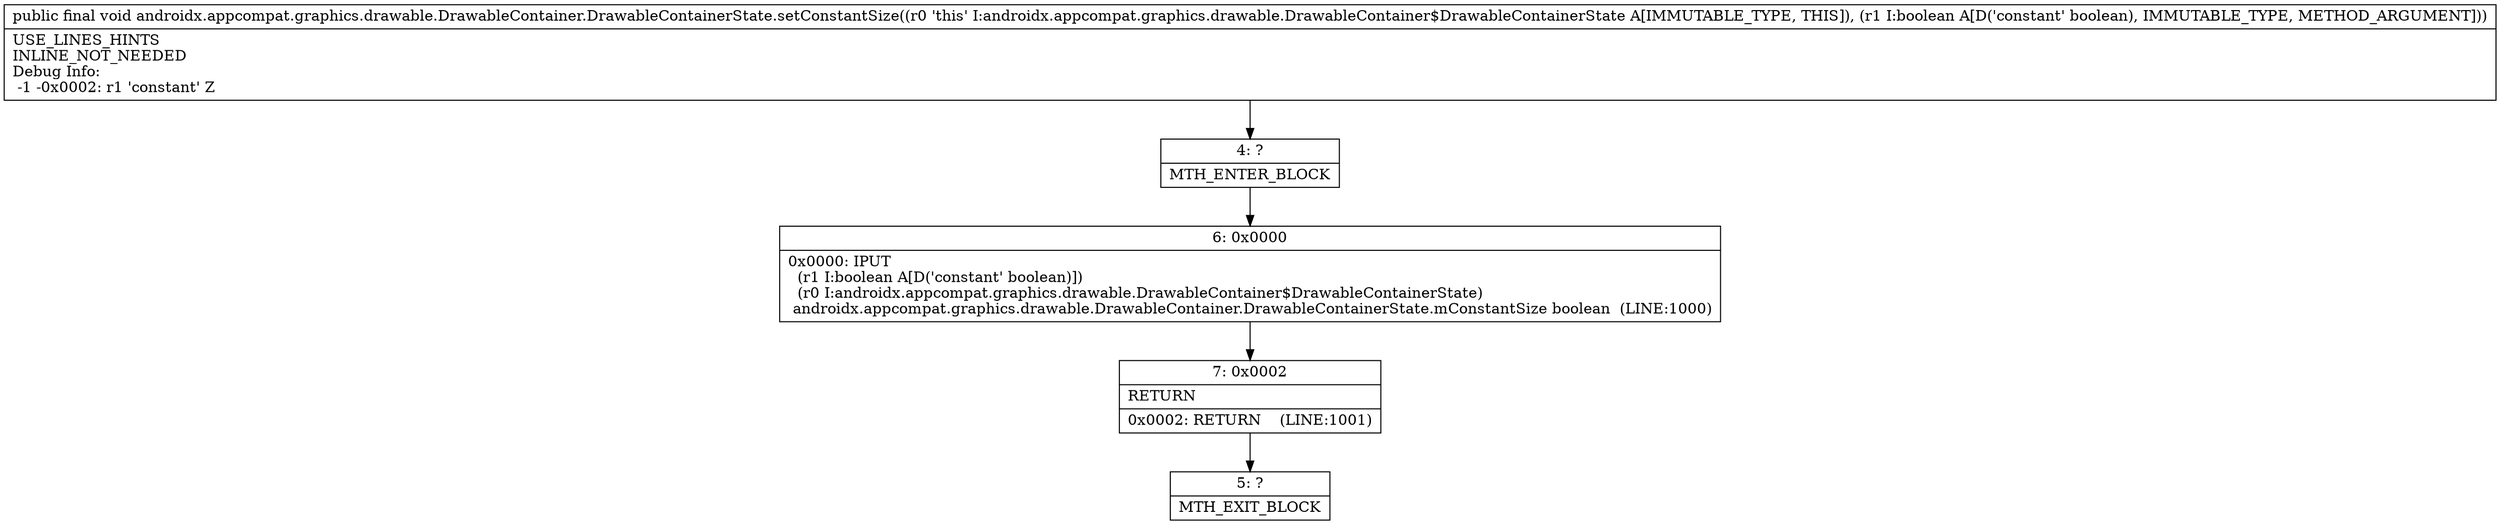 digraph "CFG forandroidx.appcompat.graphics.drawable.DrawableContainer.DrawableContainerState.setConstantSize(Z)V" {
Node_4 [shape=record,label="{4\:\ ?|MTH_ENTER_BLOCK\l}"];
Node_6 [shape=record,label="{6\:\ 0x0000|0x0000: IPUT  \l  (r1 I:boolean A[D('constant' boolean)])\l  (r0 I:androidx.appcompat.graphics.drawable.DrawableContainer$DrawableContainerState)\l androidx.appcompat.graphics.drawable.DrawableContainer.DrawableContainerState.mConstantSize boolean  (LINE:1000)\l}"];
Node_7 [shape=record,label="{7\:\ 0x0002|RETURN\l|0x0002: RETURN    (LINE:1001)\l}"];
Node_5 [shape=record,label="{5\:\ ?|MTH_EXIT_BLOCK\l}"];
MethodNode[shape=record,label="{public final void androidx.appcompat.graphics.drawable.DrawableContainer.DrawableContainerState.setConstantSize((r0 'this' I:androidx.appcompat.graphics.drawable.DrawableContainer$DrawableContainerState A[IMMUTABLE_TYPE, THIS]), (r1 I:boolean A[D('constant' boolean), IMMUTABLE_TYPE, METHOD_ARGUMENT]))  | USE_LINES_HINTS\lINLINE_NOT_NEEDED\lDebug Info:\l  \-1 \-0x0002: r1 'constant' Z\l}"];
MethodNode -> Node_4;Node_4 -> Node_6;
Node_6 -> Node_7;
Node_7 -> Node_5;
}

